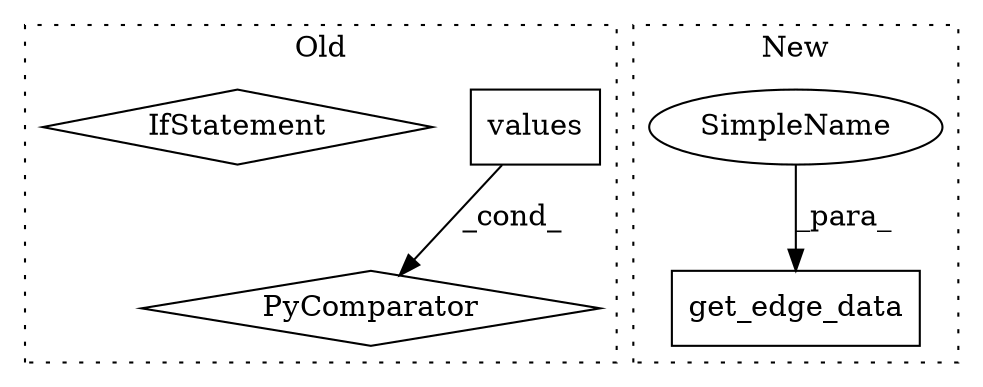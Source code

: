 digraph G {
subgraph cluster0 {
1 [label="values" a="32" s="9022" l="8" shape="box"];
3 [label="PyComparator" a="113" s="8979" l="60" shape="diamond"];
4 [label="IfStatement" a="25" s="8979" l="60" shape="diamond"];
label = "Old";
style="dotted";
}
subgraph cluster1 {
2 [label="get_edge_data" a="32" s="8900,8917" l="14,1" shape="box"];
5 [label="SimpleName" a="42" s="8916" l="1" shape="ellipse"];
label = "New";
style="dotted";
}
1 -> 3 [label="_cond_"];
5 -> 2 [label="_para_"];
}